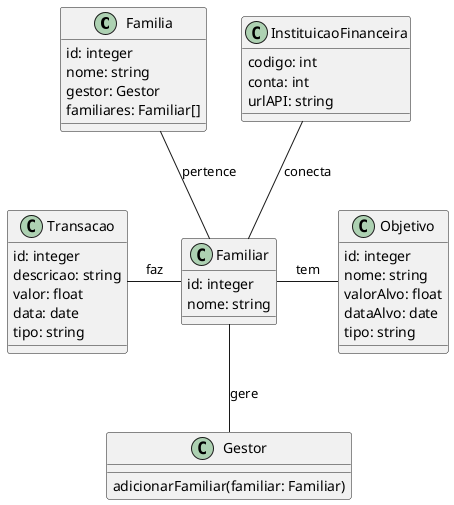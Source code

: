 @startuml

class Familia {
    id: integer
    nome: string
    gestor: Gestor
    familiares: Familiar[]
}

class Familiar {
    id: integer
    nome: string
}

class Gestor {
    adicionarFamiliar(familiar: Familiar)
}

class InstituicaoFinanceira {
    codigo: int
    conta: int
    urlAPI: string
}

class Objetivo {
    id: integer
    nome: string
    valorAlvo: float
    dataAlvo: date
    tipo: string
}

class Transacao {
    id: integer
    descricao: string
    valor: float
    data: date
    tipo: string
}

Familia -- Familiar : pertence
Familiar -- Gestor : gere
Familiar -right- Objetivo : tem
Familiar -left- Transacao : faz
InstituicaoFinanceira -- Familiar : conecta

@enduml
